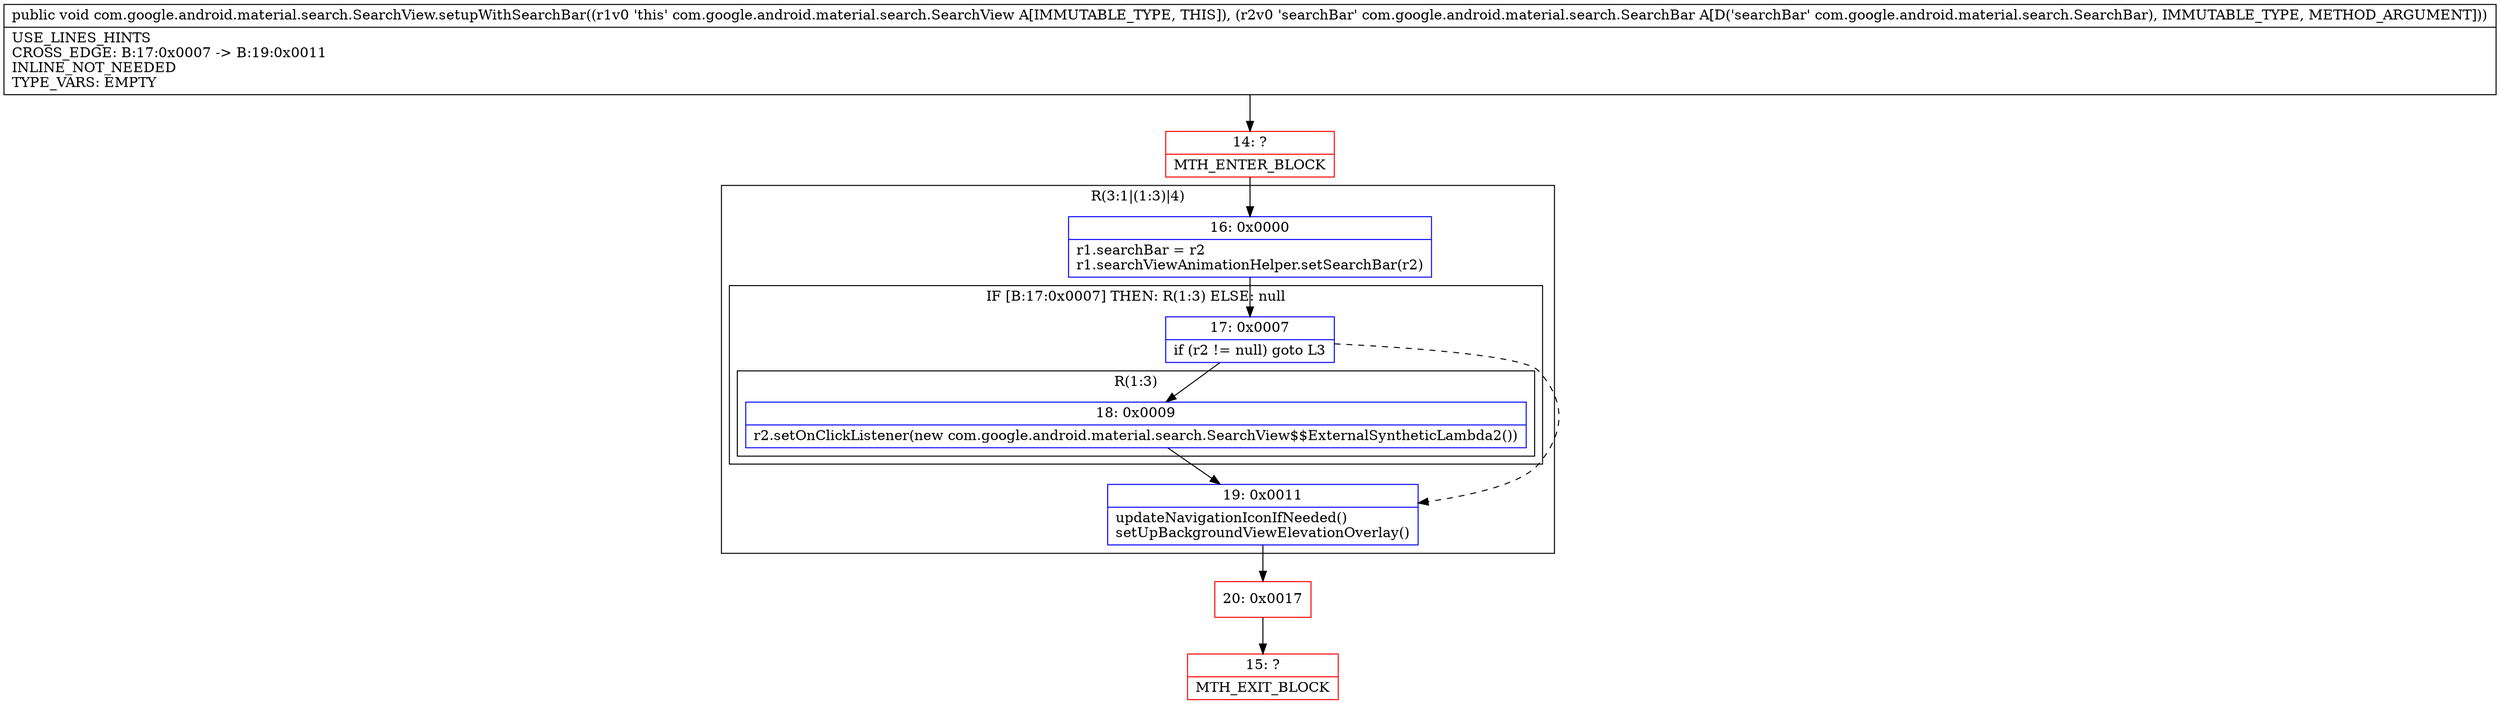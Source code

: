 digraph "CFG forcom.google.android.material.search.SearchView.setupWithSearchBar(Lcom\/google\/android\/material\/search\/SearchBar;)V" {
subgraph cluster_Region_1805321823 {
label = "R(3:1|(1:3)|4)";
node [shape=record,color=blue];
Node_16 [shape=record,label="{16\:\ 0x0000|r1.searchBar = r2\lr1.searchViewAnimationHelper.setSearchBar(r2)\l}"];
subgraph cluster_IfRegion_2029986293 {
label = "IF [B:17:0x0007] THEN: R(1:3) ELSE: null";
node [shape=record,color=blue];
Node_17 [shape=record,label="{17\:\ 0x0007|if (r2 != null) goto L3\l}"];
subgraph cluster_Region_179931057 {
label = "R(1:3)";
node [shape=record,color=blue];
Node_18 [shape=record,label="{18\:\ 0x0009|r2.setOnClickListener(new com.google.android.material.search.SearchView$$ExternalSyntheticLambda2())\l}"];
}
}
Node_19 [shape=record,label="{19\:\ 0x0011|updateNavigationIconIfNeeded()\lsetUpBackgroundViewElevationOverlay()\l}"];
}
Node_14 [shape=record,color=red,label="{14\:\ ?|MTH_ENTER_BLOCK\l}"];
Node_20 [shape=record,color=red,label="{20\:\ 0x0017}"];
Node_15 [shape=record,color=red,label="{15\:\ ?|MTH_EXIT_BLOCK\l}"];
MethodNode[shape=record,label="{public void com.google.android.material.search.SearchView.setupWithSearchBar((r1v0 'this' com.google.android.material.search.SearchView A[IMMUTABLE_TYPE, THIS]), (r2v0 'searchBar' com.google.android.material.search.SearchBar A[D('searchBar' com.google.android.material.search.SearchBar), IMMUTABLE_TYPE, METHOD_ARGUMENT]))  | USE_LINES_HINTS\lCROSS_EDGE: B:17:0x0007 \-\> B:19:0x0011\lINLINE_NOT_NEEDED\lTYPE_VARS: EMPTY\l}"];
MethodNode -> Node_14;Node_16 -> Node_17;
Node_17 -> Node_18;
Node_17 -> Node_19[style=dashed];
Node_18 -> Node_19;
Node_19 -> Node_20;
Node_14 -> Node_16;
Node_20 -> Node_15;
}

